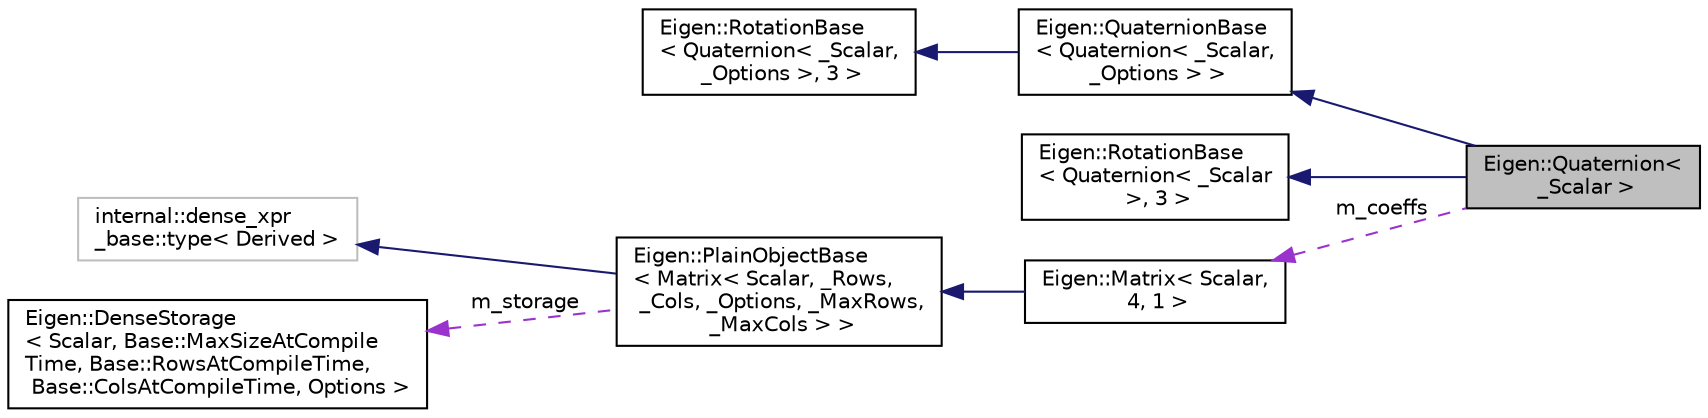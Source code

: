digraph "Eigen::Quaternion&lt; _Scalar &gt;"
{
  edge [fontname="Helvetica",fontsize="10",labelfontname="Helvetica",labelfontsize="10"];
  node [fontname="Helvetica",fontsize="10",shape=record];
  rankdir="LR";
  Node1 [label="Eigen::Quaternion\<\l _Scalar \>",height=0.2,width=0.4,color="black", fillcolor="grey75", style="filled", fontcolor="black"];
  Node2 -> Node1 [dir="back",color="midnightblue",fontsize="10",style="solid",fontname="Helvetica"];
  Node2 [label="Eigen::QuaternionBase\l\< Quaternion\< _Scalar,\l _Options \> \>",height=0.2,width=0.4,color="black", fillcolor="white", style="filled",URL="$class_eigen_1_1_quaternion_base.html"];
  Node3 -> Node2 [dir="back",color="midnightblue",fontsize="10",style="solid",fontname="Helvetica"];
  Node3 [label="Eigen::RotationBase\l\< Quaternion\< _Scalar,\l _Options \>, 3 \>",height=0.2,width=0.4,color="black", fillcolor="white", style="filled",URL="$class_eigen_1_1_rotation_base.html"];
  Node4 -> Node1 [dir="back",color="midnightblue",fontsize="10",style="solid",fontname="Helvetica"];
  Node4 [label="Eigen::RotationBase\l\< Quaternion\< _Scalar\l \>, 3 \>",height=0.2,width=0.4,color="black", fillcolor="white", style="filled",URL="$class_eigen_1_1_rotation_base.html"];
  Node5 -> Node1 [dir="back",color="darkorchid3",fontsize="10",style="dashed",label=" m_coeffs" ,fontname="Helvetica"];
  Node5 [label="Eigen::Matrix\< Scalar,\l 4, 1 \>",height=0.2,width=0.4,color="black", fillcolor="white", style="filled",URL="$class_eigen_1_1_matrix.html"];
  Node6 -> Node5 [dir="back",color="midnightblue",fontsize="10",style="solid",fontname="Helvetica"];
  Node6 [label="Eigen::PlainObjectBase\l\< Matrix\< Scalar, _Rows,\l _Cols, _Options, _MaxRows,\l _MaxCols \> \>",height=0.2,width=0.4,color="black", fillcolor="white", style="filled",URL="$class_eigen_1_1_plain_object_base.html",tooltip="Dense storage base class for matrices and arrays. "];
  Node7 -> Node6 [dir="back",color="midnightblue",fontsize="10",style="solid",fontname="Helvetica"];
  Node7 [label="internal::dense_xpr\l_base::type\< Derived \>",height=0.2,width=0.4,color="grey75", fillcolor="white", style="filled"];
  Node8 -> Node6 [dir="back",color="darkorchid3",fontsize="10",style="dashed",label=" m_storage" ,fontname="Helvetica"];
  Node8 [label="Eigen::DenseStorage\l\< Scalar, Base::MaxSizeAtCompile\lTime, Base::RowsAtCompileTime,\l Base::ColsAtCompileTime, Options \>",height=0.2,width=0.4,color="black", fillcolor="white", style="filled",URL="$class_eigen_1_1_dense_storage.html"];
}
